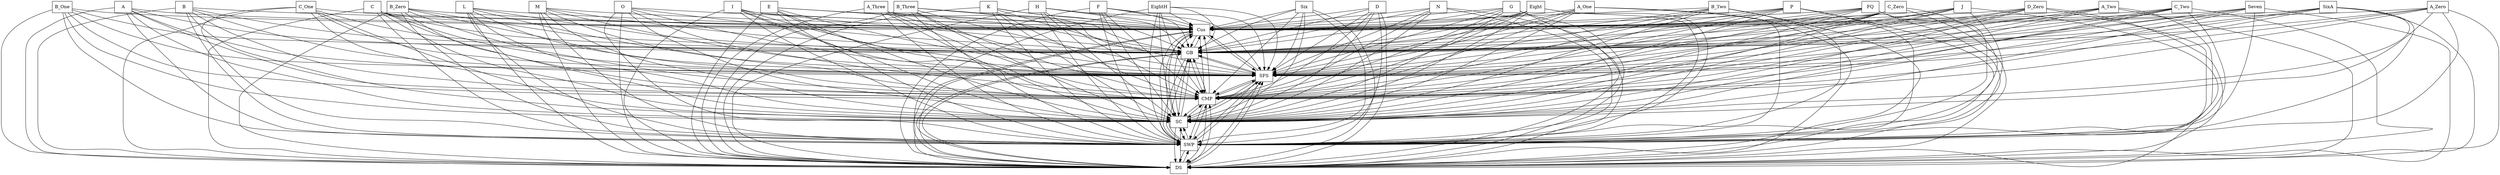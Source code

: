 digraph{
graph [rankdir=TB];
node [shape=box];
edge [arrowhead=normal];
0[label="D",]
1[label="E",]
2[label="F",]
3[label="G",]
4[label="B_One",]
5[label="A",]
6[label="B",]
7[label="Cus",]
8[label="C_One",]
9[label="C",]
10[label="GB",]
11[label="L",]
12[label="Seven",]
13[label="M",]
14[label="N",]
15[label="O",]
16[label="H",]
17[label="I",]
18[label="Eight",]
19[label="J",]
20[label="K",]
21[label="EightH",]
22[label="Six",]
23[label="B_Two",]
24[label="P",]
25[label="FQ",]
26[label="DS",]
27[label="SWP",]
28[label="D_Zero",]
29[label="A_Two",]
30[label="C_Two",]
31[label="SC",]
32[label="A_One",]
33[label="A_Three",]
34[label="B_Three",]
35[label="B_Zero",]
36[label="CMP",]
37[label="SFS",]
38[label="SixA",]
39[label="A_Zero",]
40[label="C_Zero",]
0->7[label="",]
0->10[label="",]
0->26[label="",]
0->27[label="",]
0->31[label="",]
0->36[label="",]
0->37[label="",]
1->7[label="",]
1->10[label="",]
1->26[label="",]
1->27[label="",]
1->31[label="",]
1->36[label="",]
1->37[label="",]
2->7[label="",]
2->10[label="",]
2->26[label="",]
2->27[label="",]
2->31[label="",]
2->36[label="",]
2->37[label="",]
3->7[label="",]
3->10[label="",]
3->26[label="",]
3->27[label="",]
3->31[label="",]
3->36[label="",]
3->37[label="",]
4->7[label="",]
4->10[label="",]
4->26[label="",]
4->27[label="",]
4->31[label="",]
4->36[label="",]
4->37[label="",]
5->7[label="",]
5->10[label="",]
5->26[label="",]
5->27[label="",]
5->31[label="",]
5->36[label="",]
5->37[label="",]
6->7[label="",]
6->10[label="",]
6->26[label="",]
6->27[label="",]
6->31[label="",]
6->36[label="",]
6->37[label="",]
7->10[label="",]
7->26[label="",]
7->27[label="",]
7->31[label="",]
7->36[label="",]
7->37[label="",]
8->7[label="",]
8->10[label="",]
8->26[label="",]
8->27[label="",]
8->31[label="",]
8->36[label="",]
8->37[label="",]
9->7[label="",]
9->10[label="",]
9->26[label="",]
9->27[label="",]
9->31[label="",]
9->36[label="",]
9->37[label="",]
10->7[label="",]
10->26[label="",]
10->27[label="",]
10->31[label="",]
10->36[label="",]
10->37[label="",]
11->7[label="",]
11->10[label="",]
11->26[label="",]
11->27[label="",]
11->31[label="",]
11->36[label="",]
11->37[label="",]
12->7[label="",]
12->10[label="",]
12->26[label="",]
12->27[label="",]
12->31[label="",]
12->36[label="",]
12->37[label="",]
13->7[label="",]
13->10[label="",]
13->26[label="",]
13->27[label="",]
13->31[label="",]
13->36[label="",]
13->37[label="",]
14->7[label="",]
14->10[label="",]
14->26[label="",]
14->27[label="",]
14->31[label="",]
14->36[label="",]
14->37[label="",]
15->7[label="",]
15->10[label="",]
15->26[label="",]
15->27[label="",]
15->31[label="",]
15->36[label="",]
15->37[label="",]
16->7[label="",]
16->10[label="",]
16->26[label="",]
16->27[label="",]
16->31[label="",]
16->36[label="",]
16->37[label="",]
17->7[label="",]
17->10[label="",]
17->26[label="",]
17->27[label="",]
17->31[label="",]
17->36[label="",]
17->37[label="",]
18->7[label="",]
18->10[label="",]
18->26[label="",]
18->27[label="",]
18->31[label="",]
18->36[label="",]
18->37[label="",]
19->7[label="",]
19->10[label="",]
19->26[label="",]
19->27[label="",]
19->31[label="",]
19->36[label="",]
19->37[label="",]
20->7[label="",]
20->10[label="",]
20->26[label="",]
20->27[label="",]
20->31[label="",]
20->36[label="",]
20->37[label="",]
21->7[label="",]
21->10[label="",]
21->26[label="",]
21->27[label="",]
21->31[label="",]
21->36[label="",]
21->37[label="",]
22->7[label="",]
22->10[label="",]
22->26[label="",]
22->27[label="",]
22->31[label="",]
22->36[label="",]
22->37[label="",]
23->7[label="",]
23->10[label="",]
23->26[label="",]
23->27[label="",]
23->31[label="",]
23->36[label="",]
23->37[label="",]
24->7[label="",]
24->10[label="",]
24->26[label="",]
24->27[label="",]
24->31[label="",]
24->36[label="",]
24->37[label="",]
25->7[label="",]
25->10[label="",]
25->26[label="",]
25->27[label="",]
25->31[label="",]
25->36[label="",]
25->37[label="",]
26->7[label="",]
26->10[label="",]
26->27[label="",]
26->31[label="",]
26->36[label="",]
26->37[label="",]
27->7[label="",]
27->10[label="",]
27->26[label="",]
27->31[label="",]
27->36[label="",]
27->37[label="",]
28->7[label="",]
28->10[label="",]
28->26[label="",]
28->27[label="",]
28->31[label="",]
28->36[label="",]
28->37[label="",]
29->7[label="",]
29->10[label="",]
29->26[label="",]
29->27[label="",]
29->31[label="",]
29->36[label="",]
29->37[label="",]
30->7[label="",]
30->10[label="",]
30->26[label="",]
30->27[label="",]
30->31[label="",]
30->36[label="",]
30->37[label="",]
31->7[label="",]
31->10[label="",]
31->26[label="",]
31->27[label="",]
31->36[label="",]
31->37[label="",]
32->7[label="",]
32->10[label="",]
32->26[label="",]
32->27[label="",]
32->31[label="",]
32->36[label="",]
32->37[label="",]
33->7[label="",]
33->10[label="",]
33->26[label="",]
33->27[label="",]
33->31[label="",]
33->36[label="",]
33->37[label="",]
34->7[label="",]
34->10[label="",]
34->26[label="",]
34->27[label="",]
34->31[label="",]
34->36[label="",]
34->37[label="",]
35->7[label="",]
35->10[label="",]
35->26[label="",]
35->27[label="",]
35->31[label="",]
35->36[label="",]
35->37[label="",]
36->7[label="",]
36->10[label="",]
36->26[label="",]
36->27[label="",]
36->31[label="",]
36->37[label="",]
37->7[label="",]
37->10[label="",]
37->26[label="",]
37->27[label="",]
37->31[label="",]
37->36[label="",]
38->7[label="",]
38->10[label="",]
38->26[label="",]
38->27[label="",]
38->31[label="",]
38->36[label="",]
38->37[label="",]
39->7[label="",]
39->10[label="",]
39->26[label="",]
39->27[label="",]
39->31[label="",]
39->36[label="",]
39->37[label="",]
40->7[label="",]
40->10[label="",]
40->26[label="",]
40->27[label="",]
40->31[label="",]
40->36[label="",]
40->37[label="",]
}
